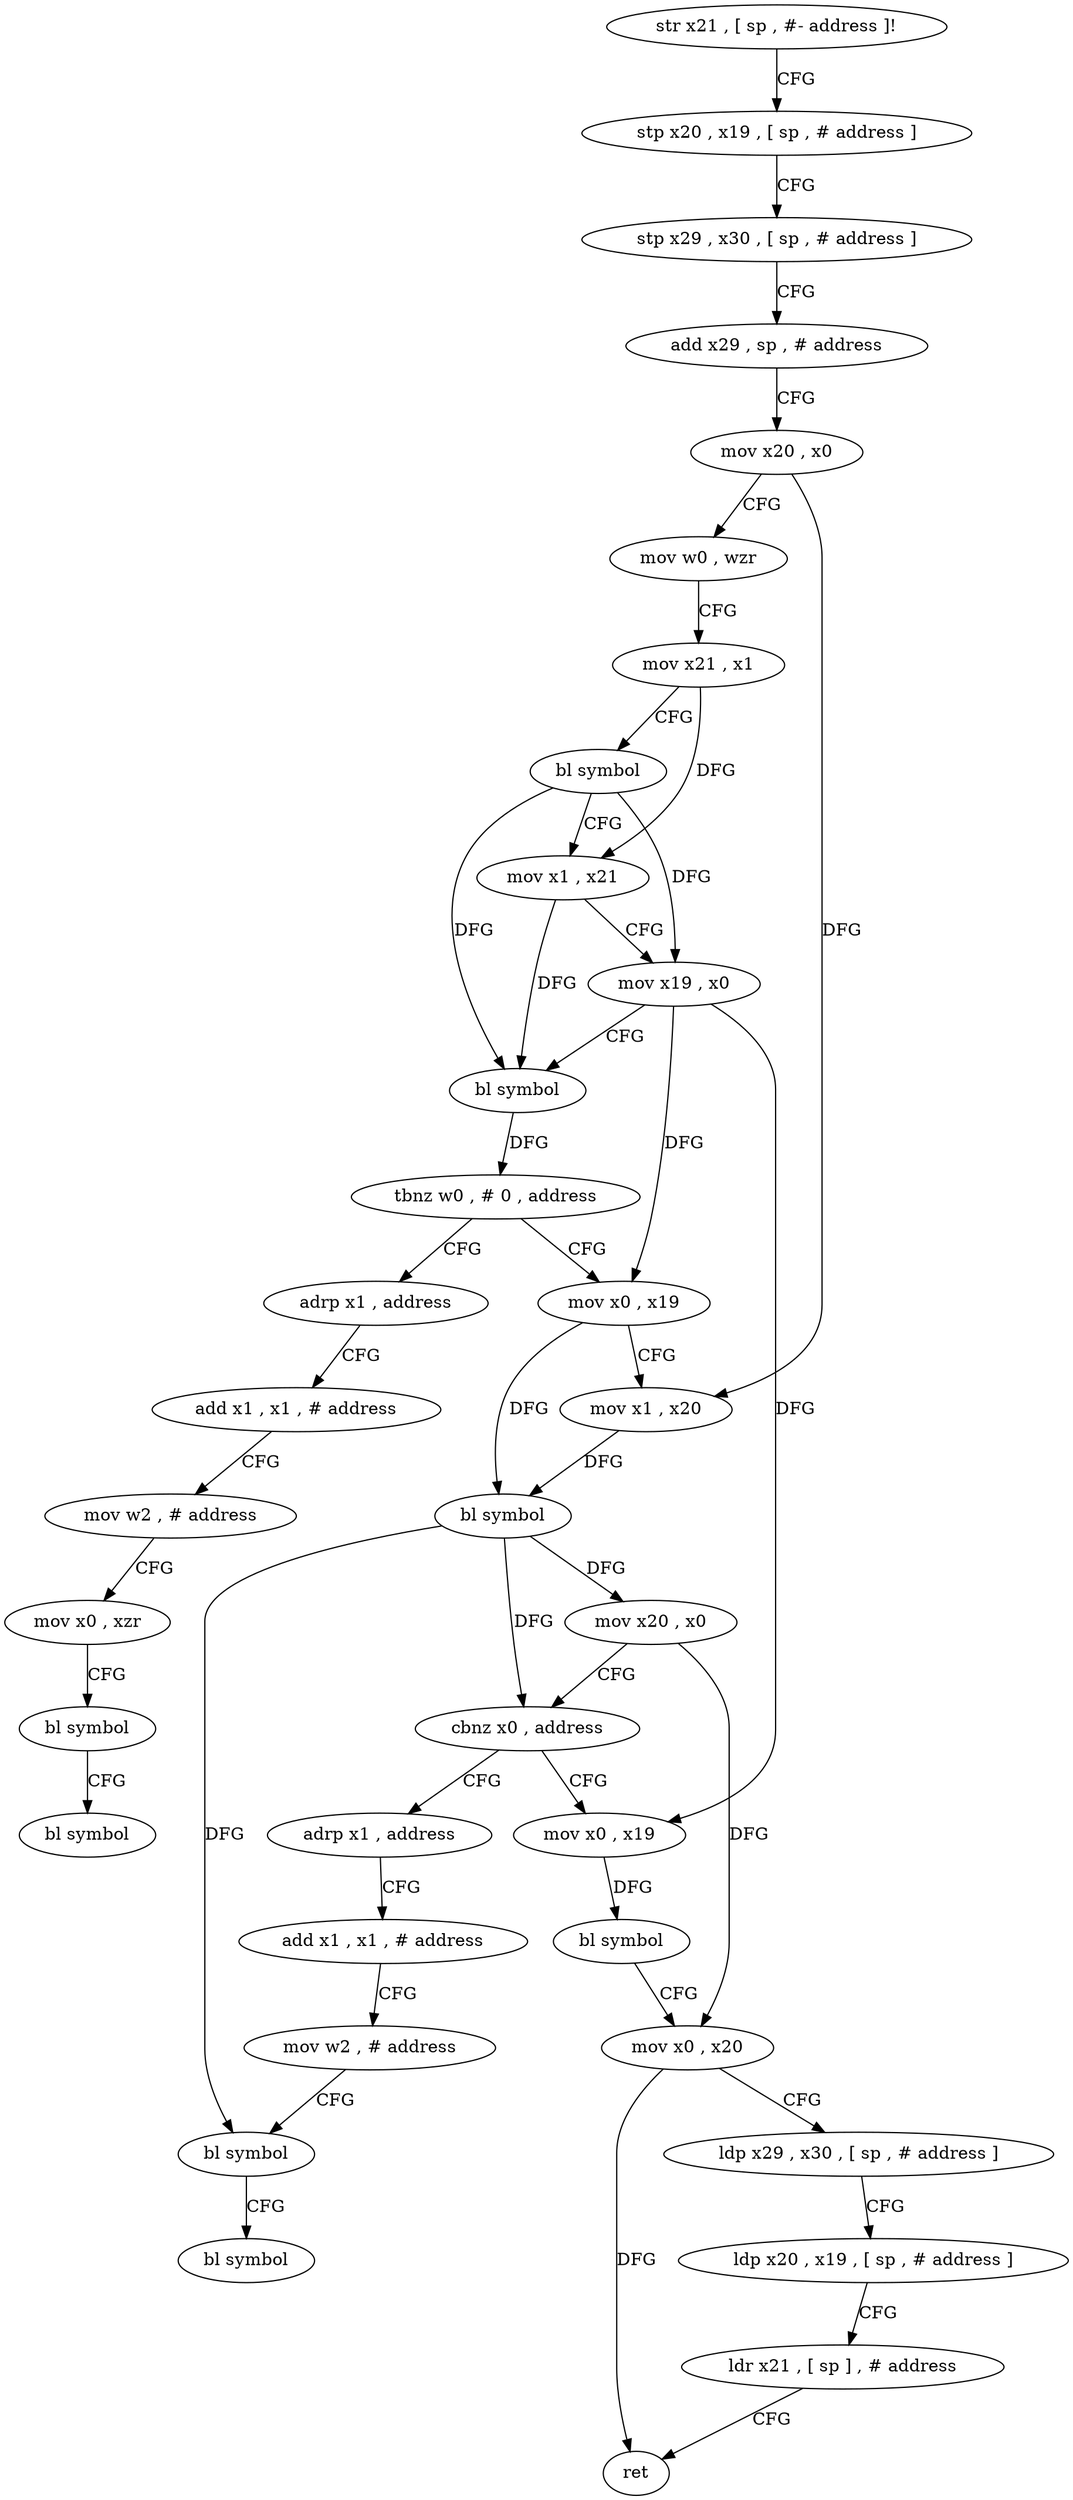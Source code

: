 digraph "func" {
"4216312" [label = "str x21 , [ sp , #- address ]!" ]
"4216316" [label = "stp x20 , x19 , [ sp , # address ]" ]
"4216320" [label = "stp x29 , x30 , [ sp , # address ]" ]
"4216324" [label = "add x29 , sp , # address" ]
"4216328" [label = "mov x20 , x0" ]
"4216332" [label = "mov w0 , wzr" ]
"4216336" [label = "mov x21 , x1" ]
"4216340" [label = "bl symbol" ]
"4216344" [label = "mov x1 , x21" ]
"4216348" [label = "mov x19 , x0" ]
"4216352" [label = "bl symbol" ]
"4216356" [label = "tbnz w0 , # 0 , address" ]
"4216384" [label = "mov x0 , x19" ]
"4216360" [label = "adrp x1 , address" ]
"4216388" [label = "mov x1 , x20" ]
"4216392" [label = "bl symbol" ]
"4216396" [label = "mov x20 , x0" ]
"4216400" [label = "cbnz x0 , address" ]
"4216424" [label = "mov x0 , x19" ]
"4216404" [label = "adrp x1 , address" ]
"4216364" [label = "add x1 , x1 , # address" ]
"4216368" [label = "mov w2 , # address" ]
"4216372" [label = "mov x0 , xzr" ]
"4216376" [label = "bl symbol" ]
"4216380" [label = "bl symbol" ]
"4216428" [label = "bl symbol" ]
"4216432" [label = "mov x0 , x20" ]
"4216436" [label = "ldp x29 , x30 , [ sp , # address ]" ]
"4216440" [label = "ldp x20 , x19 , [ sp , # address ]" ]
"4216444" [label = "ldr x21 , [ sp ] , # address" ]
"4216448" [label = "ret" ]
"4216408" [label = "add x1 , x1 , # address" ]
"4216412" [label = "mov w2 , # address" ]
"4216416" [label = "bl symbol" ]
"4216420" [label = "bl symbol" ]
"4216312" -> "4216316" [ label = "CFG" ]
"4216316" -> "4216320" [ label = "CFG" ]
"4216320" -> "4216324" [ label = "CFG" ]
"4216324" -> "4216328" [ label = "CFG" ]
"4216328" -> "4216332" [ label = "CFG" ]
"4216328" -> "4216388" [ label = "DFG" ]
"4216332" -> "4216336" [ label = "CFG" ]
"4216336" -> "4216340" [ label = "CFG" ]
"4216336" -> "4216344" [ label = "DFG" ]
"4216340" -> "4216344" [ label = "CFG" ]
"4216340" -> "4216348" [ label = "DFG" ]
"4216340" -> "4216352" [ label = "DFG" ]
"4216344" -> "4216348" [ label = "CFG" ]
"4216344" -> "4216352" [ label = "DFG" ]
"4216348" -> "4216352" [ label = "CFG" ]
"4216348" -> "4216384" [ label = "DFG" ]
"4216348" -> "4216424" [ label = "DFG" ]
"4216352" -> "4216356" [ label = "DFG" ]
"4216356" -> "4216384" [ label = "CFG" ]
"4216356" -> "4216360" [ label = "CFG" ]
"4216384" -> "4216388" [ label = "CFG" ]
"4216384" -> "4216392" [ label = "DFG" ]
"4216360" -> "4216364" [ label = "CFG" ]
"4216388" -> "4216392" [ label = "DFG" ]
"4216392" -> "4216396" [ label = "DFG" ]
"4216392" -> "4216400" [ label = "DFG" ]
"4216392" -> "4216416" [ label = "DFG" ]
"4216396" -> "4216400" [ label = "CFG" ]
"4216396" -> "4216432" [ label = "DFG" ]
"4216400" -> "4216424" [ label = "CFG" ]
"4216400" -> "4216404" [ label = "CFG" ]
"4216424" -> "4216428" [ label = "DFG" ]
"4216404" -> "4216408" [ label = "CFG" ]
"4216364" -> "4216368" [ label = "CFG" ]
"4216368" -> "4216372" [ label = "CFG" ]
"4216372" -> "4216376" [ label = "CFG" ]
"4216376" -> "4216380" [ label = "CFG" ]
"4216428" -> "4216432" [ label = "CFG" ]
"4216432" -> "4216436" [ label = "CFG" ]
"4216432" -> "4216448" [ label = "DFG" ]
"4216436" -> "4216440" [ label = "CFG" ]
"4216440" -> "4216444" [ label = "CFG" ]
"4216444" -> "4216448" [ label = "CFG" ]
"4216408" -> "4216412" [ label = "CFG" ]
"4216412" -> "4216416" [ label = "CFG" ]
"4216416" -> "4216420" [ label = "CFG" ]
}

